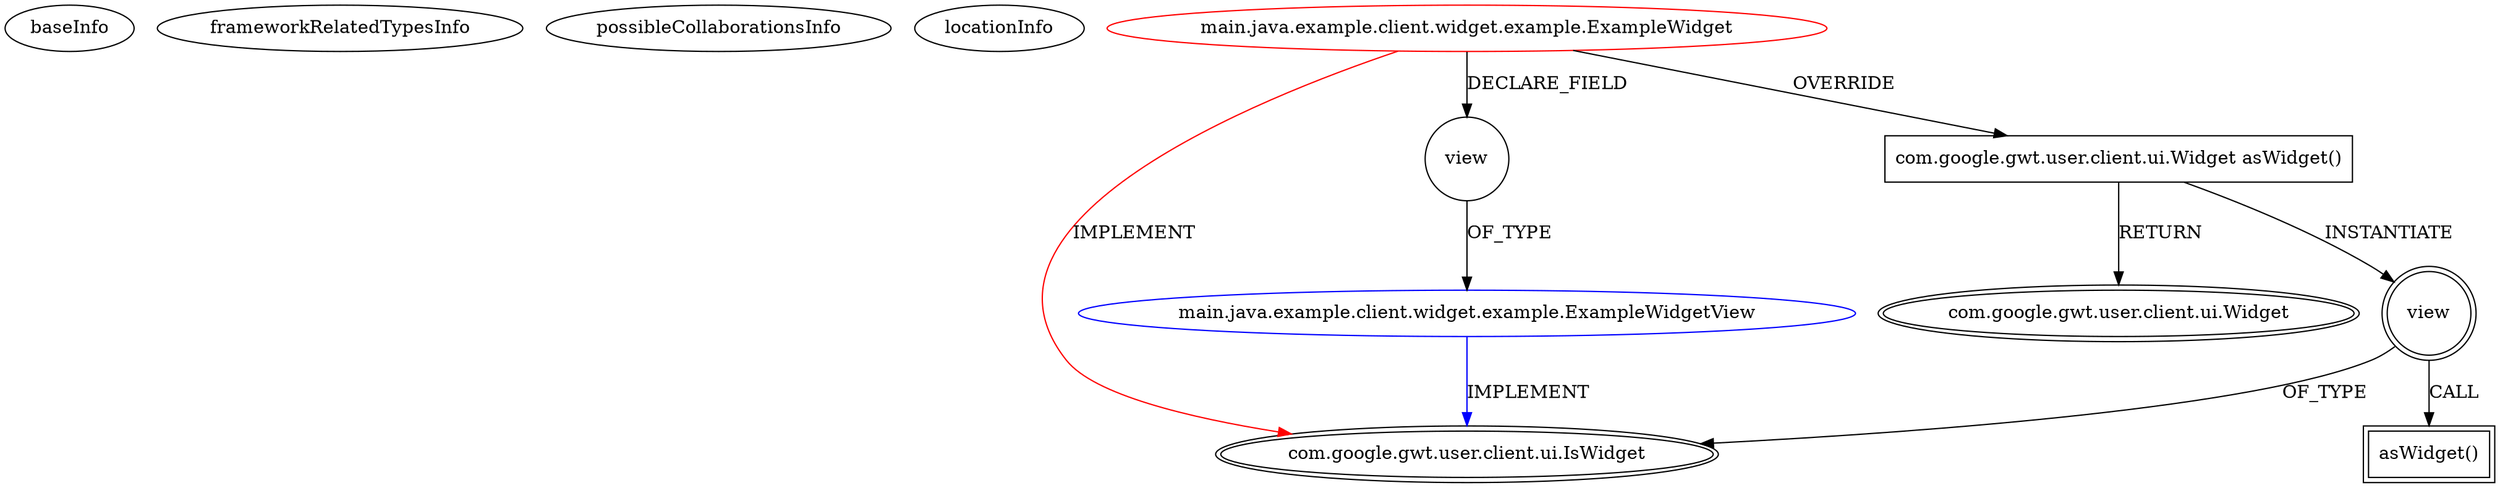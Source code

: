 digraph {
baseInfo[graphId=1342,category="extension_graph",isAnonymous=false,possibleRelation=true]
frameworkRelatedTypesInfo[0="com.google.gwt.user.client.ui.IsWidget"]
possibleCollaborationsInfo[0="1342~FIELD_DECLARATION-~com.google.gwt.user.client.ui.IsWidget ~com.google.gwt.user.client.ui.IsWidget ~false~false"]
locationInfo[projectName="geomajas-geomajas-widget-definitions-sample",filePath="/geomajas-geomajas-widget-definitions-sample/geomajas-widget-definitions-sample-master/example/src/main/java/example/client/widget/example/ExampleWidget.java",contextSignature="ExampleWidget",graphId="1342"]
0[label="main.java.example.client.widget.example.ExampleWidget",vertexType="ROOT_CLIENT_CLASS_DECLARATION",isFrameworkType=false,color=red]
1[label="com.google.gwt.user.client.ui.IsWidget",vertexType="FRAMEWORK_INTERFACE_TYPE",isFrameworkType=true,peripheries=2]
2[label="view",vertexType="FIELD_DECLARATION",isFrameworkType=false,shape=circle]
3[label="main.java.example.client.widget.example.ExampleWidgetView",vertexType="REFERENCE_CLIENT_CLASS_DECLARATION",isFrameworkType=false,color=blue]
5[label="com.google.gwt.user.client.ui.Widget asWidget()",vertexType="OVERRIDING_METHOD_DECLARATION",isFrameworkType=false,shape=box]
6[label="com.google.gwt.user.client.ui.Widget",vertexType="FRAMEWORK_CLASS_TYPE",isFrameworkType=true,peripheries=2]
7[label="view",vertexType="VARIABLE_EXPRESION",isFrameworkType=true,peripheries=2,shape=circle]
8[label="asWidget()",vertexType="INSIDE_CALL",isFrameworkType=true,peripheries=2,shape=box]
0->1[label="IMPLEMENT",color=red]
0->2[label="DECLARE_FIELD"]
3->1[label="IMPLEMENT",color=blue]
2->3[label="OF_TYPE"]
0->5[label="OVERRIDE"]
5->6[label="RETURN"]
5->7[label="INSTANTIATE"]
7->1[label="OF_TYPE"]
7->8[label="CALL"]
}

